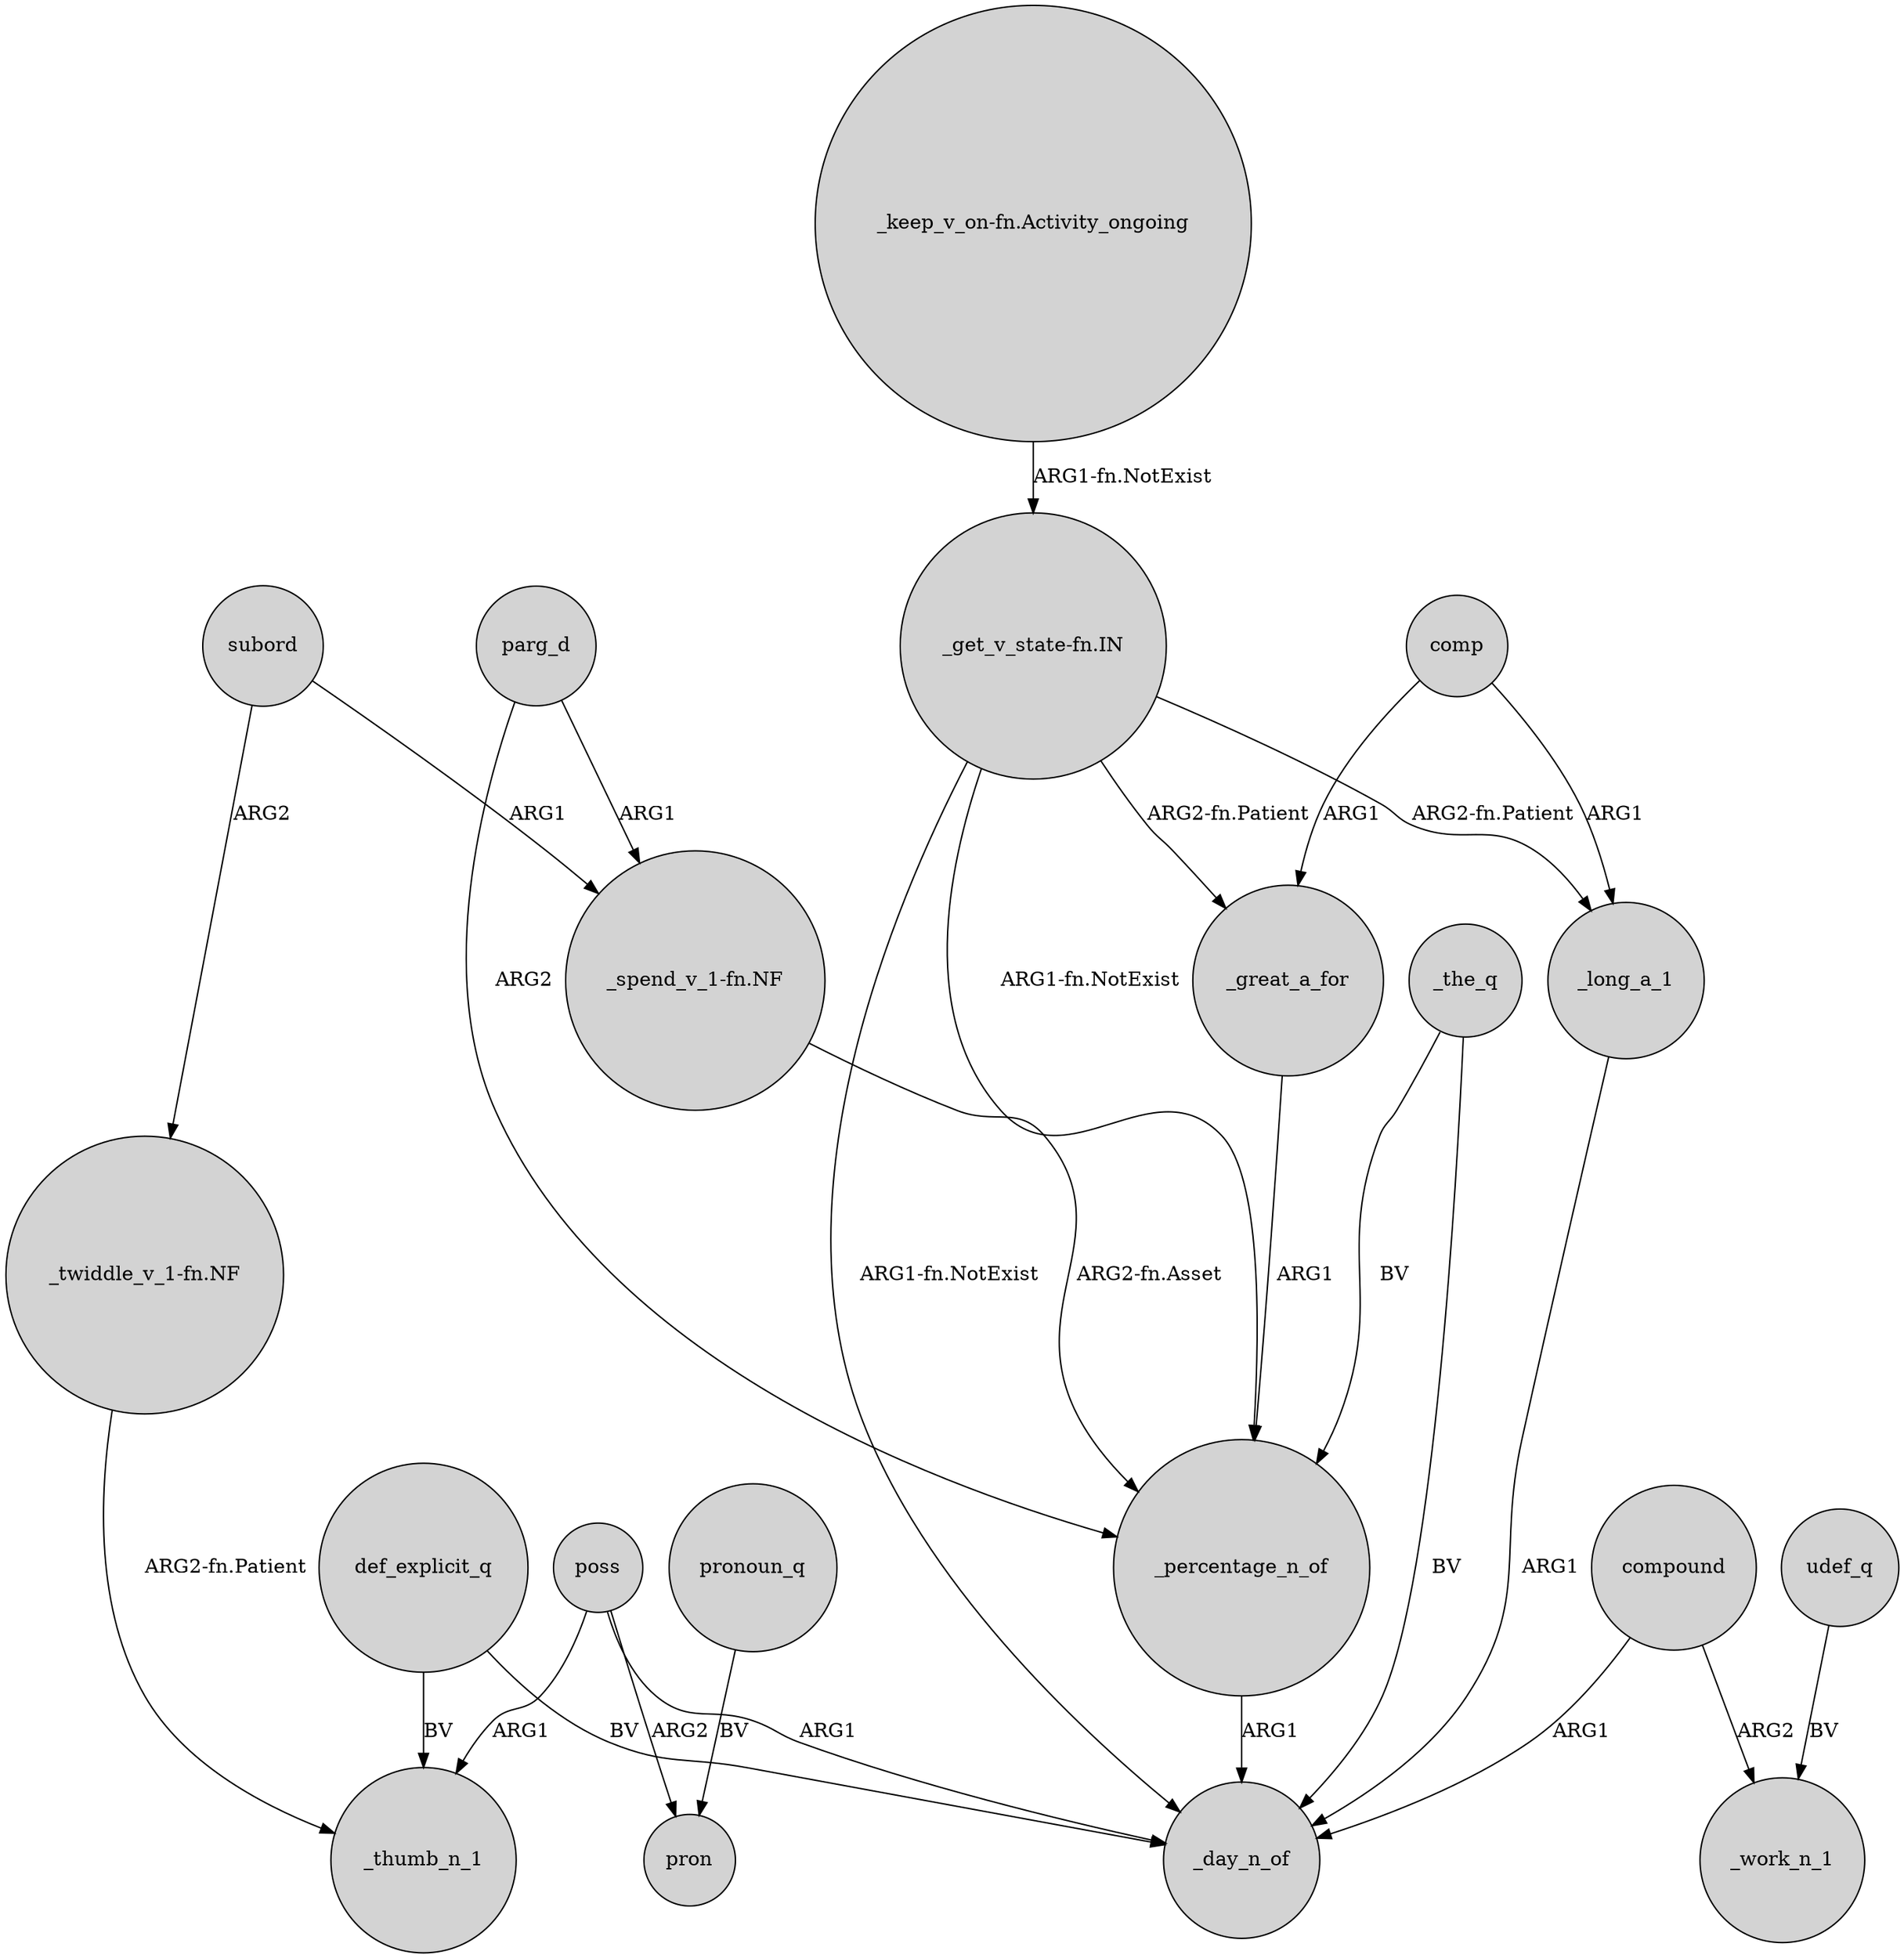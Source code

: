 digraph {
	node [shape=circle style=filled]
	poss -> _thumb_n_1 [label=ARG1]
	poss -> pron [label=ARG2]
	_long_a_1 -> _day_n_of [label=ARG1]
	"_spend_v_1-fn.NF" -> _percentage_n_of [label="ARG2-fn.Asset"]
	_percentage_n_of -> _day_n_of [label=ARG1]
	_the_q -> _percentage_n_of [label=BV]
	compound -> _work_n_1 [label=ARG2]
	comp -> _great_a_for [label=ARG1]
	parg_d -> "_spend_v_1-fn.NF" [label=ARG1]
	"_twiddle_v_1-fn.NF" -> _thumb_n_1 [label="ARG2-fn.Patient"]
	_the_q -> _day_n_of [label=BV]
	pronoun_q -> pron [label=BV]
	"_get_v_state-fn.IN" -> _day_n_of [label="ARG1-fn.NotExist"]
	def_explicit_q -> _thumb_n_1 [label=BV]
	compound -> _day_n_of [label=ARG1]
	parg_d -> _percentage_n_of [label=ARG2]
	"_get_v_state-fn.IN" -> _long_a_1 [label="ARG2-fn.Patient"]
	subord -> "_twiddle_v_1-fn.NF" [label=ARG2]
	_great_a_for -> _percentage_n_of [label=ARG1]
	def_explicit_q -> _day_n_of [label=BV]
	poss -> _day_n_of [label=ARG1]
	"_keep_v_on-fn.Activity_ongoing" -> "_get_v_state-fn.IN" [label="ARG1-fn.NotExist"]
	subord -> "_spend_v_1-fn.NF" [label=ARG1]
	"_get_v_state-fn.IN" -> _great_a_for [label="ARG2-fn.Patient"]
	"_get_v_state-fn.IN" -> _percentage_n_of [label="ARG1-fn.NotExist"]
	comp -> _long_a_1 [label=ARG1]
	udef_q -> _work_n_1 [label=BV]
}
